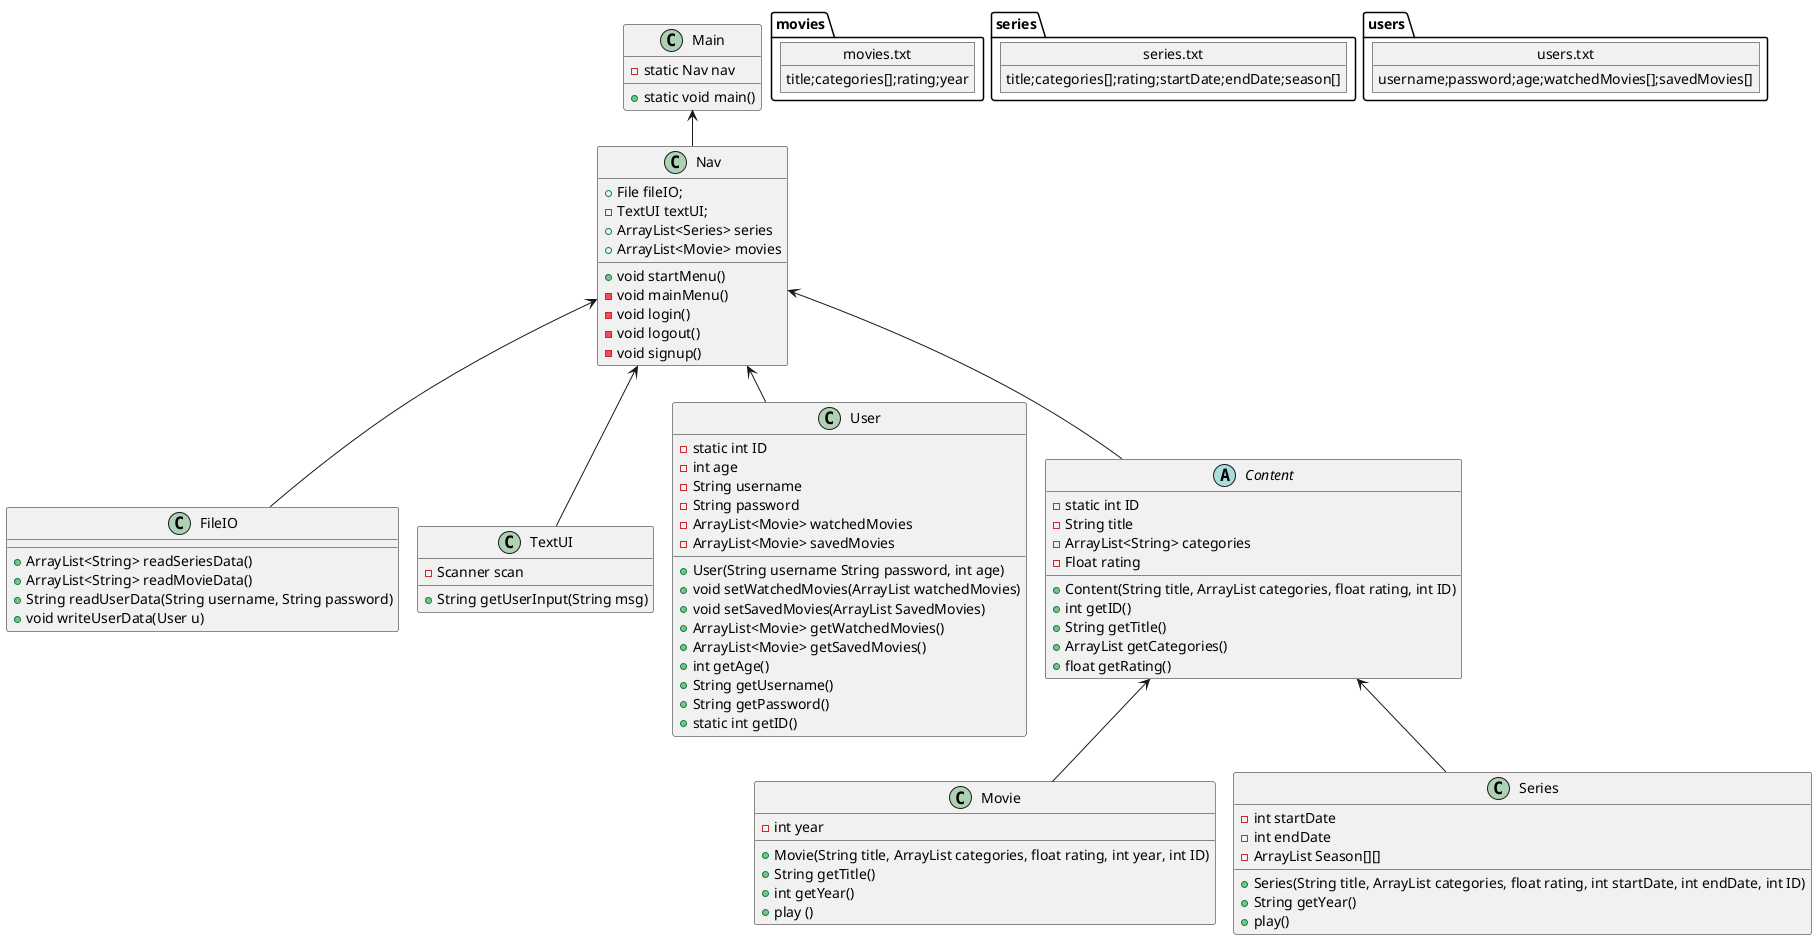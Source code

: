 @startuml
!pragma layout smetana
'https://plantuml.com/class-diagram

class Main{
- static Nav nav
+ static void main()
}


class Nav {
+ File fileIO;
- TextUI textUI;
+ ArrayList<Series> series
+ ArrayList<Movie> movies
+ void startMenu()
- void mainMenu()
- void login()
- void logout()
- void signup()
}

class FileIO {
+ ArrayList<String> readSeriesData()
+ ArrayList<String> readMovieData()
+ String readUserData(String username, String password)
+ void writeUserData(User u)
}

class TextUI {
- Scanner scan
+ String getUserInput(String msg)

}
class User {
- static int ID
- int age
- String username
- String password
- ArrayList<Movie> watchedMovies
- ArrayList<Movie> savedMovies
+ User(String username String password, int age)
+ void setWatchedMovies(ArrayList watchedMovies)
+ void setSavedMovies(ArrayList SavedMovies)
+ ArrayList<Movie> getWatchedMovies()
+ ArrayList<Movie> getSavedMovies()
+ int getAge()
+ String getUsername()
+ String getPassword()
+ static int getID()
}

class Movie {
- int year
+ Movie(String title, ArrayList categories, float rating, int year, int ID)
+ String getTitle()
+ int getYear()
+ play ()
}

class Series {
- int startDate
- int endDate
- ArrayList Season[][]
+ Series(String title, ArrayList categories, float rating, int startDate, int endDate, int ID)
+ String getYear()
+ play()
}

abstract Content {
- static int ID
- String title
- ArrayList<String> categories
- Float rating
+ Content(String title, ArrayList categories, float rating, int ID)
+ int getID()
+ String getTitle()
+ ArrayList getCategories()
+ float getRating()
}

Main <-- Nav
Nav <-- User
Nav <-- Content
Nav <-- TextUI
Nav <-- FileIO
Content <-- Movie
Content <-- Series

object movies.txt {
title;categories[];rating;year
}

object series.txt {
title;categories[];rating;startDate;endDate;season[]
}
object users.txt {
username;password;age;watchedMovies[];savedMovies[]
}

@enduml
